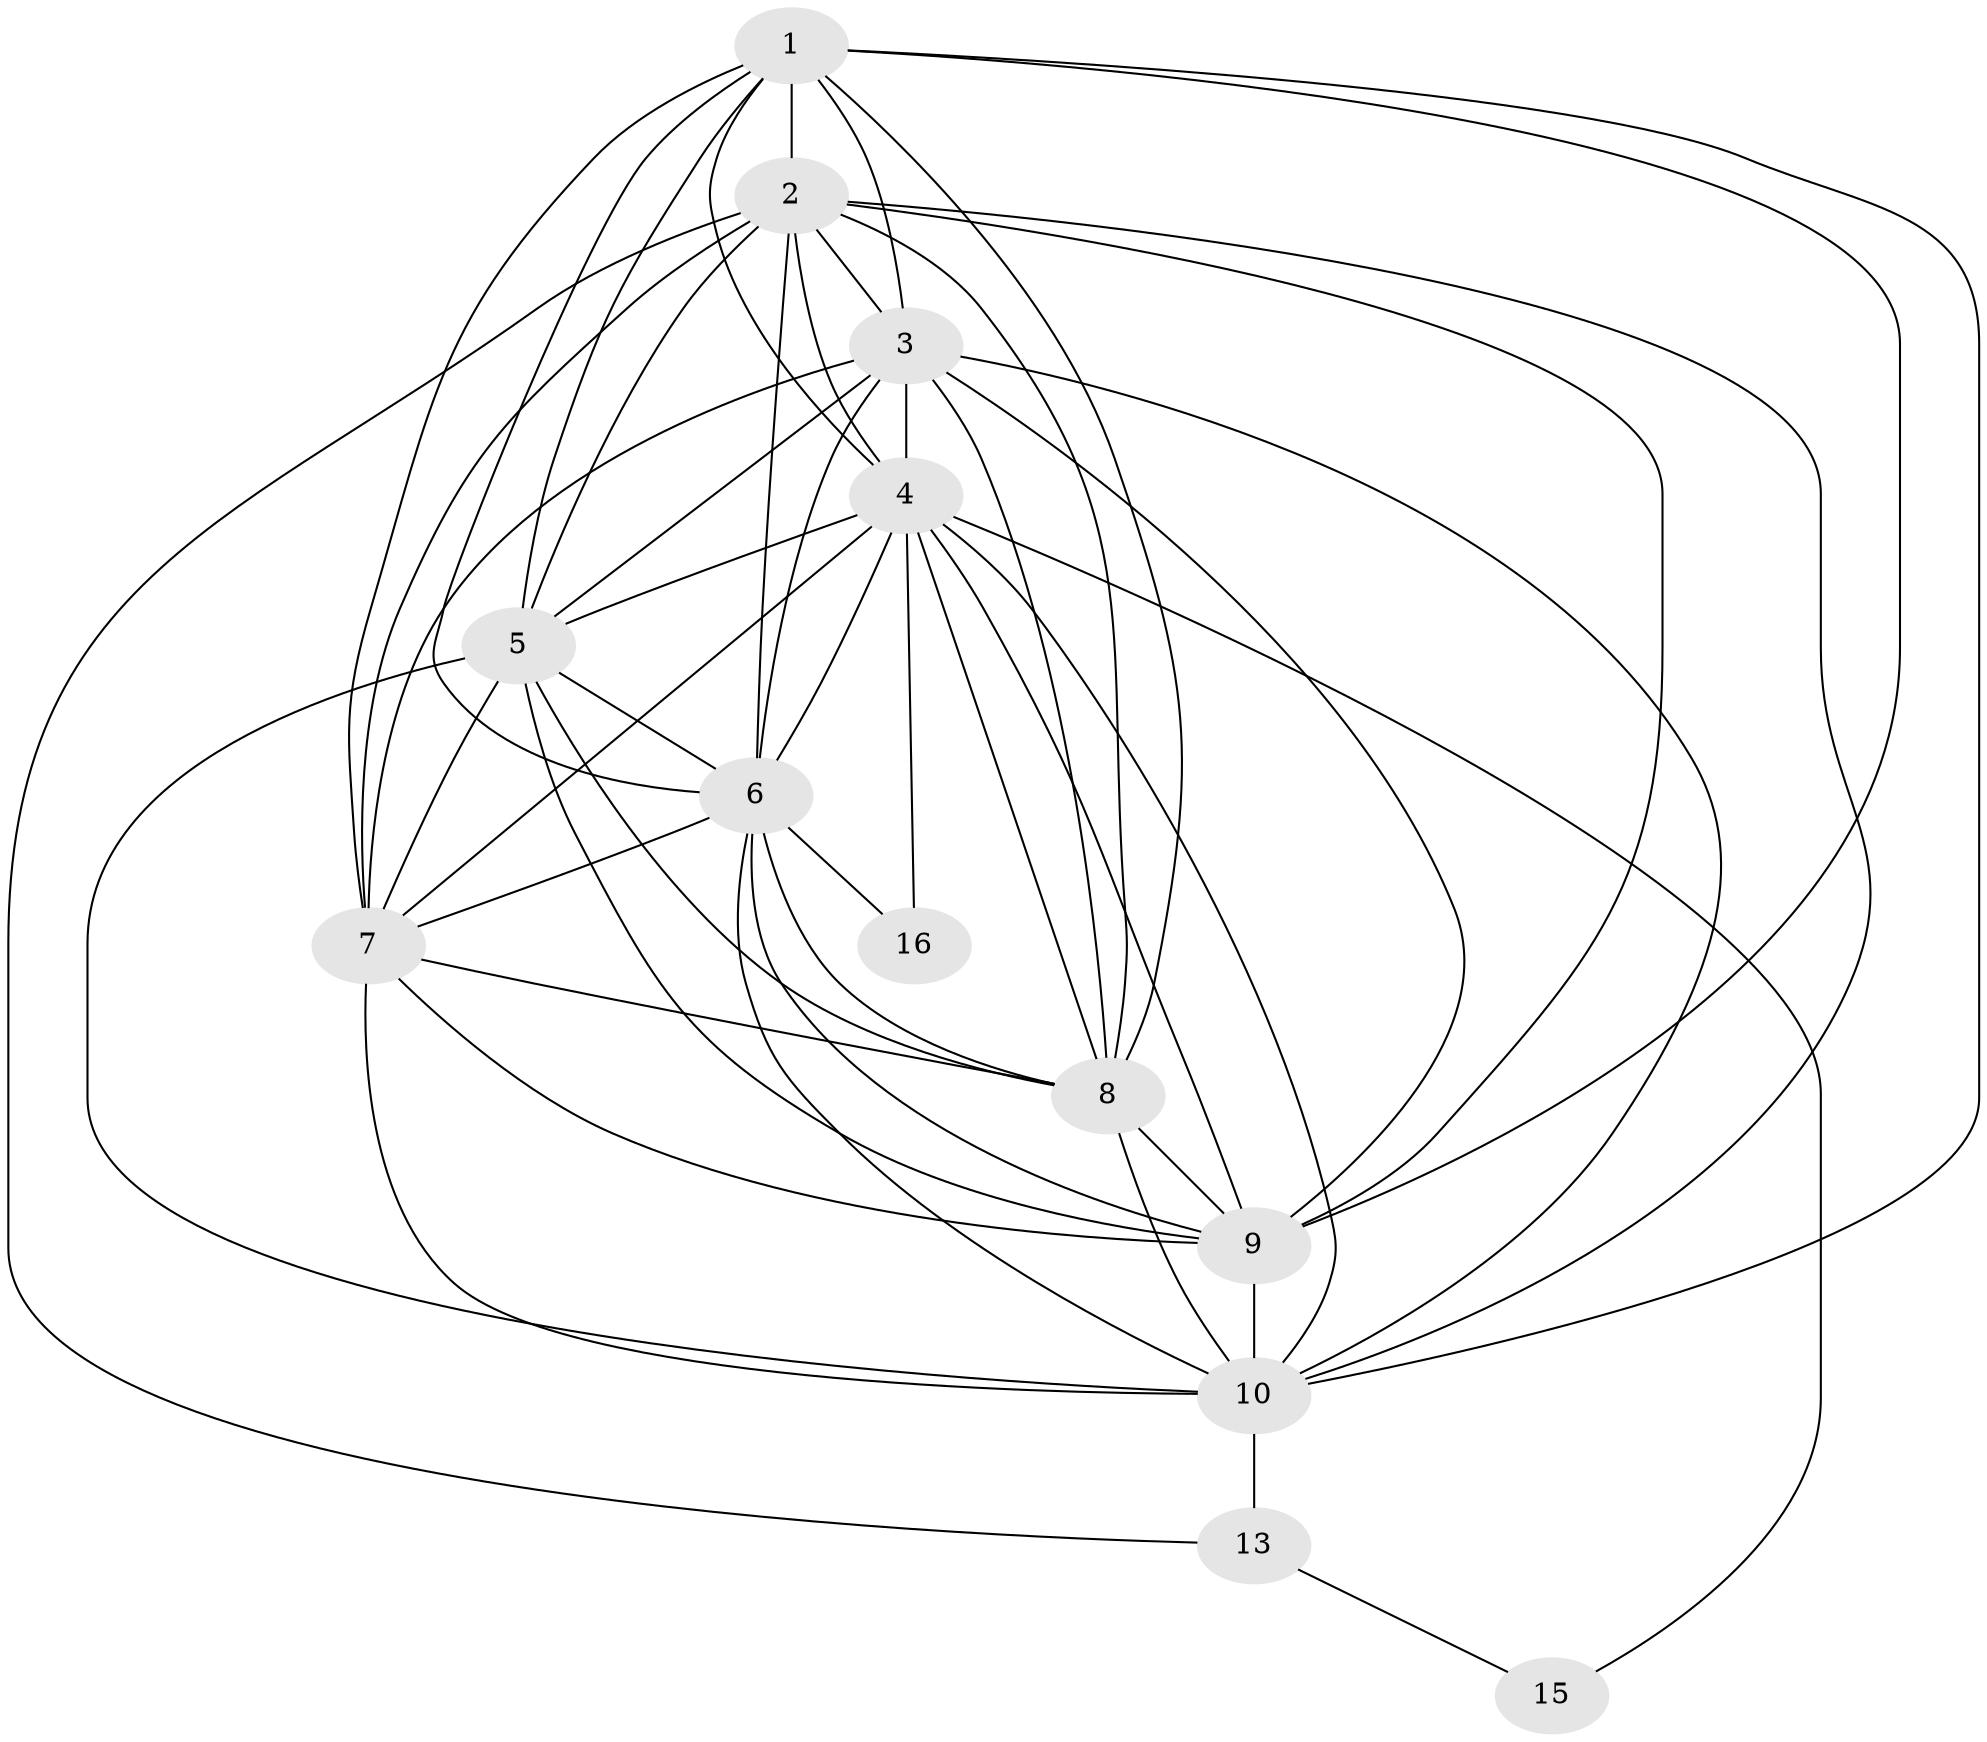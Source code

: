 // Generated by graph-tools (version 1.1) at 2025/46/02/15/25 05:46:28]
// undirected, 13 vertices, 51 edges
graph export_dot {
graph [start="1"]
  node [color=gray90,style=filled];
  1 [super="+11+12+14+18"];
  2 [super="+11+17"];
  3;
  4 [super="+14"];
  5 [super="+17+20"];
  6 [super="+19"];
  7;
  8 [super="+12"];
  9;
  10;
  13;
  15 [super="+19+20"];
  16 [super="+18"];
  1 -- 2;
  1 -- 3;
  1 -- 4;
  1 -- 5;
  1 -- 6;
  1 -- 7;
  1 -- 8;
  1 -- 9;
  1 -- 10;
  2 -- 3;
  2 -- 4;
  2 -- 5;
  2 -- 6;
  2 -- 7;
  2 -- 8;
  2 -- 9;
  2 -- 10;
  2 -- 13;
  3 -- 4;
  3 -- 5;
  3 -- 6;
  3 -- 7;
  3 -- 8;
  3 -- 9;
  3 -- 10;
  4 -- 5;
  4 -- 6;
  4 -- 7;
  4 -- 8;
  4 -- 9;
  4 -- 10;
  4 -- 15;
  4 -- 16;
  5 -- 6;
  5 -- 7;
  5 -- 8;
  5 -- 9;
  5 -- 10;
  6 -- 7;
  6 -- 8;
  6 -- 9;
  6 -- 10;
  6 -- 16;
  7 -- 8;
  7 -- 9;
  7 -- 10;
  8 -- 9;
  8 -- 10;
  9 -- 10;
  10 -- 13;
  13 -- 15;
}

